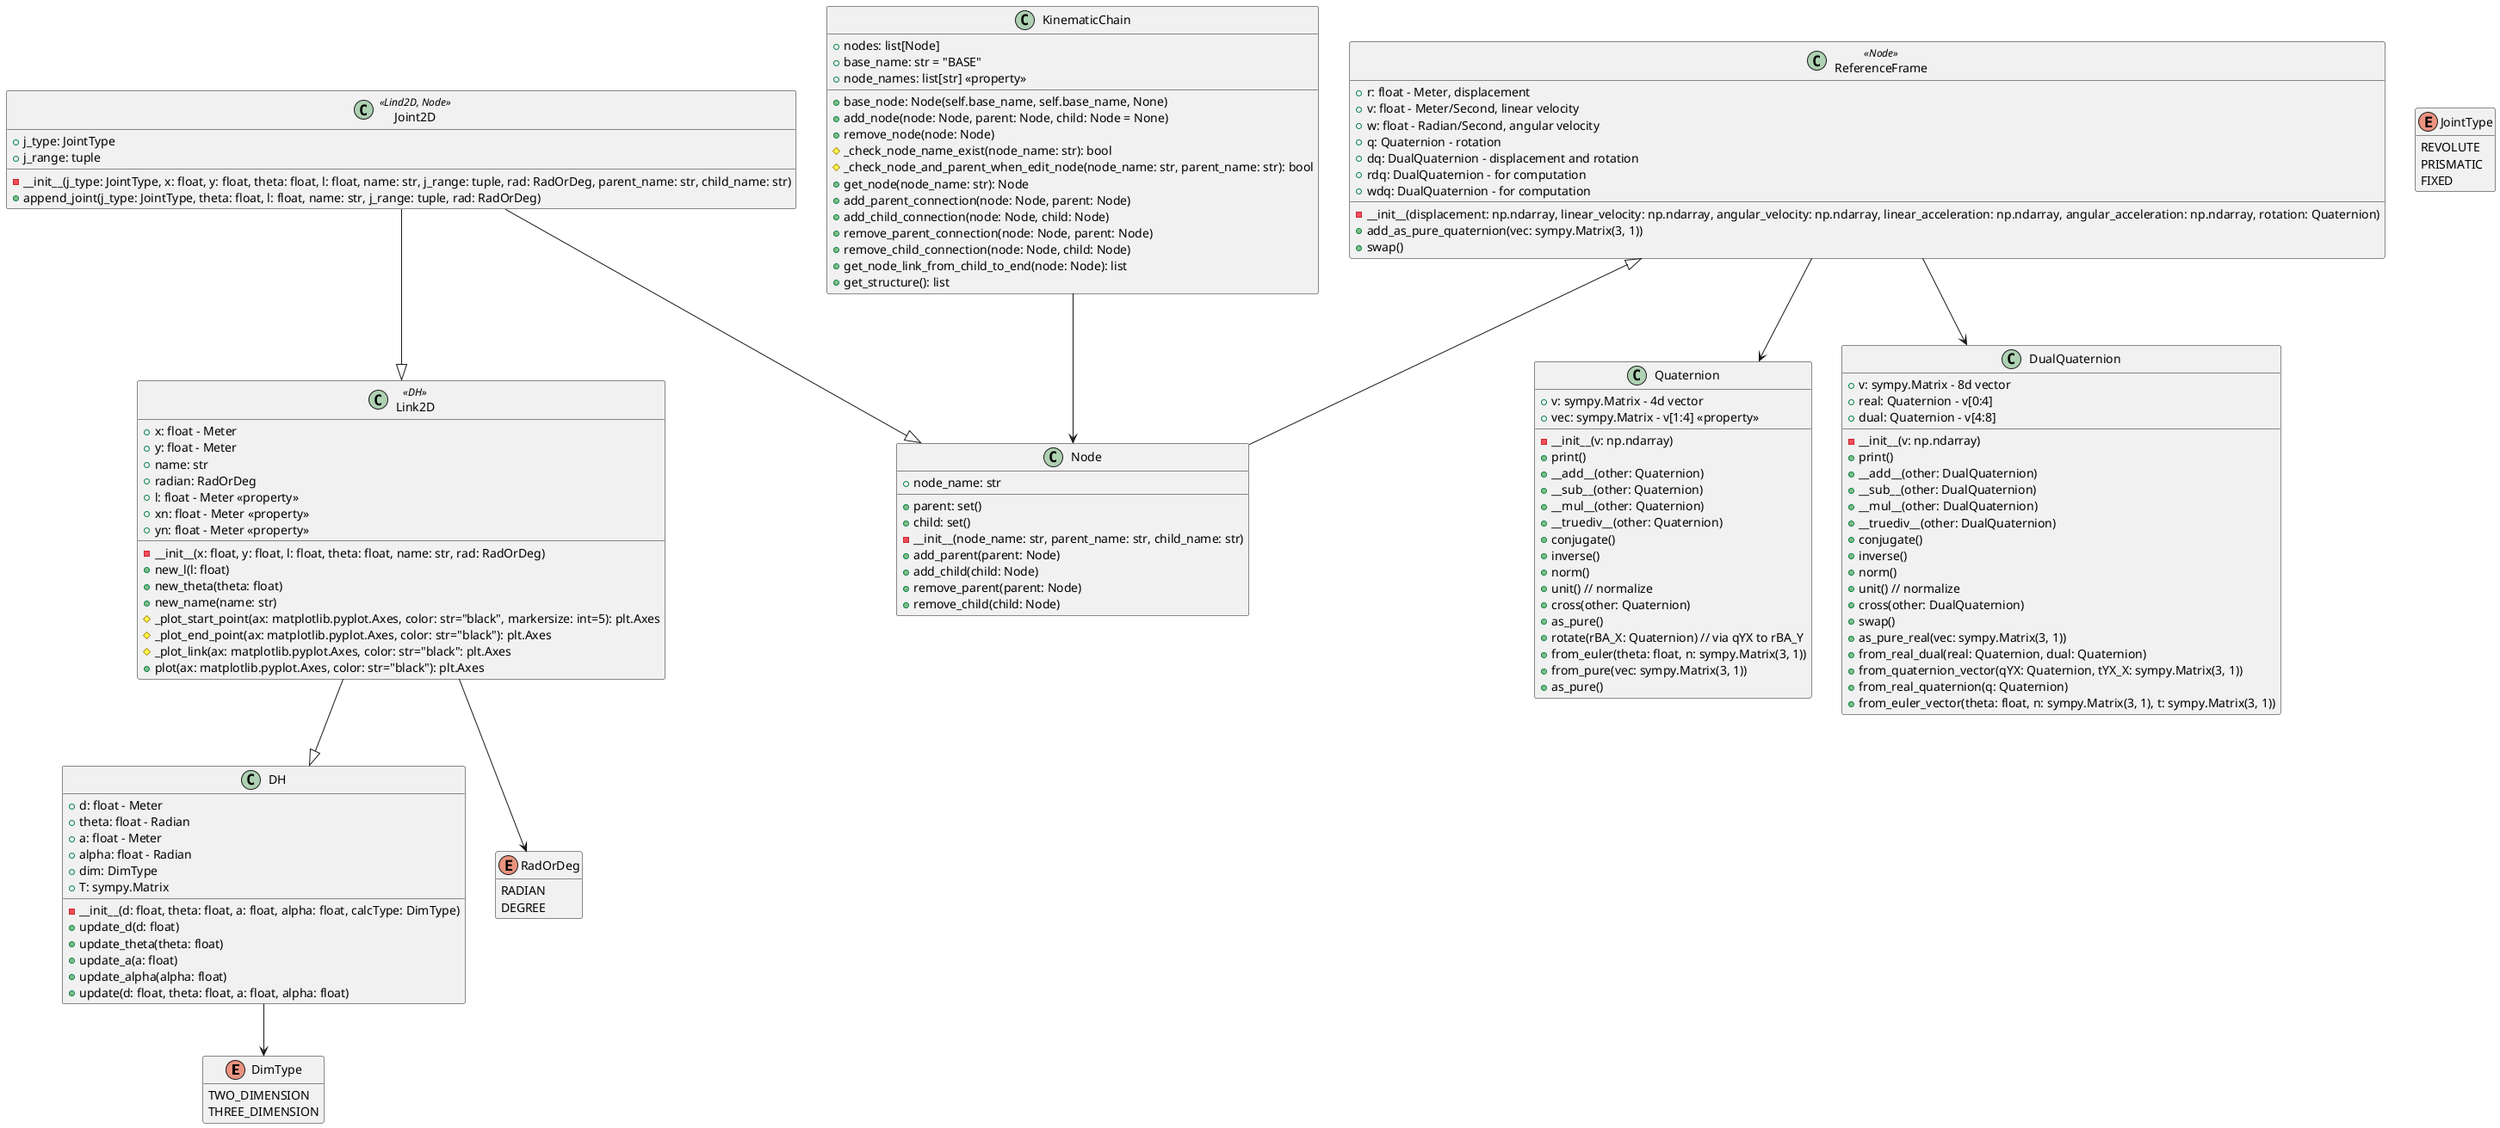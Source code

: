 @startuml
hide empty members
hide empty methods
hide empty fields
enum DimType {
    TWO_DIMENSION
    THREE_DIMENSION
}
class DH {
    +d: float - Meter
    +theta: float - Radian
    +a: float - Meter
    +alpha: float - Radian
    +dim: DimType
    +T: sympy.Matrix
    -__init__(d: float, theta: float, a: float, alpha: float, calcType: DimType)
    +update_d(d: float)
    +update_theta(theta: float)
    +update_a(a: float)
    +update_alpha(alpha: float)
    +update(d: float, theta: float, a: float, alpha: float)
}

DH --> DimType

class Node {
    +parent: set()
    +child: set()
    +node_name: str
    -__init__(node_name: str, parent_name: str, child_name: str)
    +add_parent(parent: Node)
    +add_child(child: Node)
    +remove_parent(parent: Node)
    +remove_child(child: Node)
}

class KinematicChain {
    +nodes: list[Node]
    +base_name: str = "BASE"
    +base_node: Node(self.base_name, self.base_name, None)
    +node_names: list[str] <<property>>
    +add_node(node: Node, parent: Node, child: Node = None)
    +remove_node(node: Node)
    #_check_node_name_exist(node_name: str): bool
    #_check_node_and_parent_when_edit_node(node_name: str, parent_name: str): bool
    +get_node(node_name: str): Node
    +add_parent_connection(node: Node, parent: Node)
    +add_child_connection(node: Node, child: Node)
    +remove_parent_connection(node: Node, parent: Node)
    +remove_child_connection(node: Node, child: Node)
    +get_node_link_from_child_to_end(node: Node): list
    +get_structure(): list
}

KinematicChain --> Node

class ReferenceFrame <<Node>>  {
    +r: float - Meter, displacement
    +v: float - Meter/Second, linear velocity
    +w: float - Radian/Second, angular velocity
    +q: Quaternion - rotation
    +dq: DualQuaternion - displacement and rotation
    +rdq: DualQuaternion - for computation
    +wdq: DualQuaternion - for computation
    -__init__(displacement: np.ndarray, linear_velocity: np.ndarray, angular_velocity: np.ndarray, linear_acceleration: np.ndarray, angular_acceleration: np.ndarray, rotation: Quaternion)
    +add_as_pure_quaternion(vec: sympy.Matrix(3, 1))
    +swap()
}

ReferenceFrame <|-- Node
ReferenceFrame --> Quaternion
ReferenceFrame --> DualQuaternion


class Quaternion{
    +v: sympy.Matrix - 4d vector
    +vec: sympy.Matrix - v[1:4] <<property>>
    -__init__(v: np.ndarray)
    +print()
    +__add__(other: Quaternion)
    +__sub__(other: Quaternion)
    +__mul__(other: Quaternion)
    +__truediv__(other: Quaternion)
    +conjugate()
    +inverse()
    +norm()
    +unit() // normalize
    +cross(other: Quaternion)
    +as_pure()
    +rotate(rBA_X: Quaternion) // via qYX to rBA_Y
    +from_euler(theta: float, n: sympy.Matrix(3, 1))
    +from_pure(vec: sympy.Matrix(3, 1))
    +as_pure()
}

class DualQuaternion{
    +v: sympy.Matrix - 8d vector
    +real: Quaternion - v[0:4]
    +dual: Quaternion - v[4:8]
    -__init__(v: np.ndarray)
    +print()
    +__add__(other: DualQuaternion)
    +__sub__(other: DualQuaternion)
    +__mul__(other: DualQuaternion)
    +__truediv__(other: DualQuaternion)
    +conjugate()
    +inverse()
    +norm()
    +unit() // normalize
    +cross(other: DualQuaternion)
    +swap()
    +as_pure_real(vec: sympy.Matrix(3, 1))
    +from_real_dual(real: Quaternion, dual: Quaternion)
    +from_quaternion_vector(qYX: Quaternion, tYX_X: sympy.Matrix(3, 1))
    +from_real_quaternion(q: Quaternion)
    +from_euler_vector(theta: float, n: sympy.Matrix(3, 1), t: sympy.Matrix(3, 1))
}

enum RadOrDeg {
    RADIAN
    DEGREE
}

class Link2D <<DH>>{
    +x: float - Meter
    +y: float - Meter
    +name: str
    +radian: RadOrDeg
    +l: float - Meter <<property>>
    +xn: float - Meter <<property>>
    +yn: float - Meter <<property>>
    -__init__(x: float, y: float, l: float, theta: float, name: str, rad: RadOrDeg)
    +new_l(l: float)
    +new_theta(theta: float)
    +new_name(name: str)
    #_plot_start_point(ax: matplotlib.pyplot.Axes, color: str="black", markersize: int=5): plt.Axes
    #_plot_end_point(ax: matplotlib.pyplot.Axes, color: str="black"): plt.Axes
    #_plot_link(ax: matplotlib.pyplot.Axes, color: str="black": plt.Axes
    +plot(ax: matplotlib.pyplot.Axes, color: str="black"): plt.Axes
}
Link2D --|> DH
Link2D --> RadOrDeg

enum JointType {
    REVOLUTE
    PRISMATIC
    FIXED
}

class Joint2D <<Lind2D, Node>> {
    +j_type: JointType
    +j_range: tuple
    -__init__(j_type: JointType, x: float, y: float, theta: float, l: float, name: str, j_range: tuple, rad: RadOrDeg, parent_name: str, child_name: str)
    +append_joint(j_type: JointType, theta: float, l: float, name: str, j_range: tuple, rad: RadOrDeg)
}

Joint2D --|> Link2D
Joint2D --|> Node
@enduml
